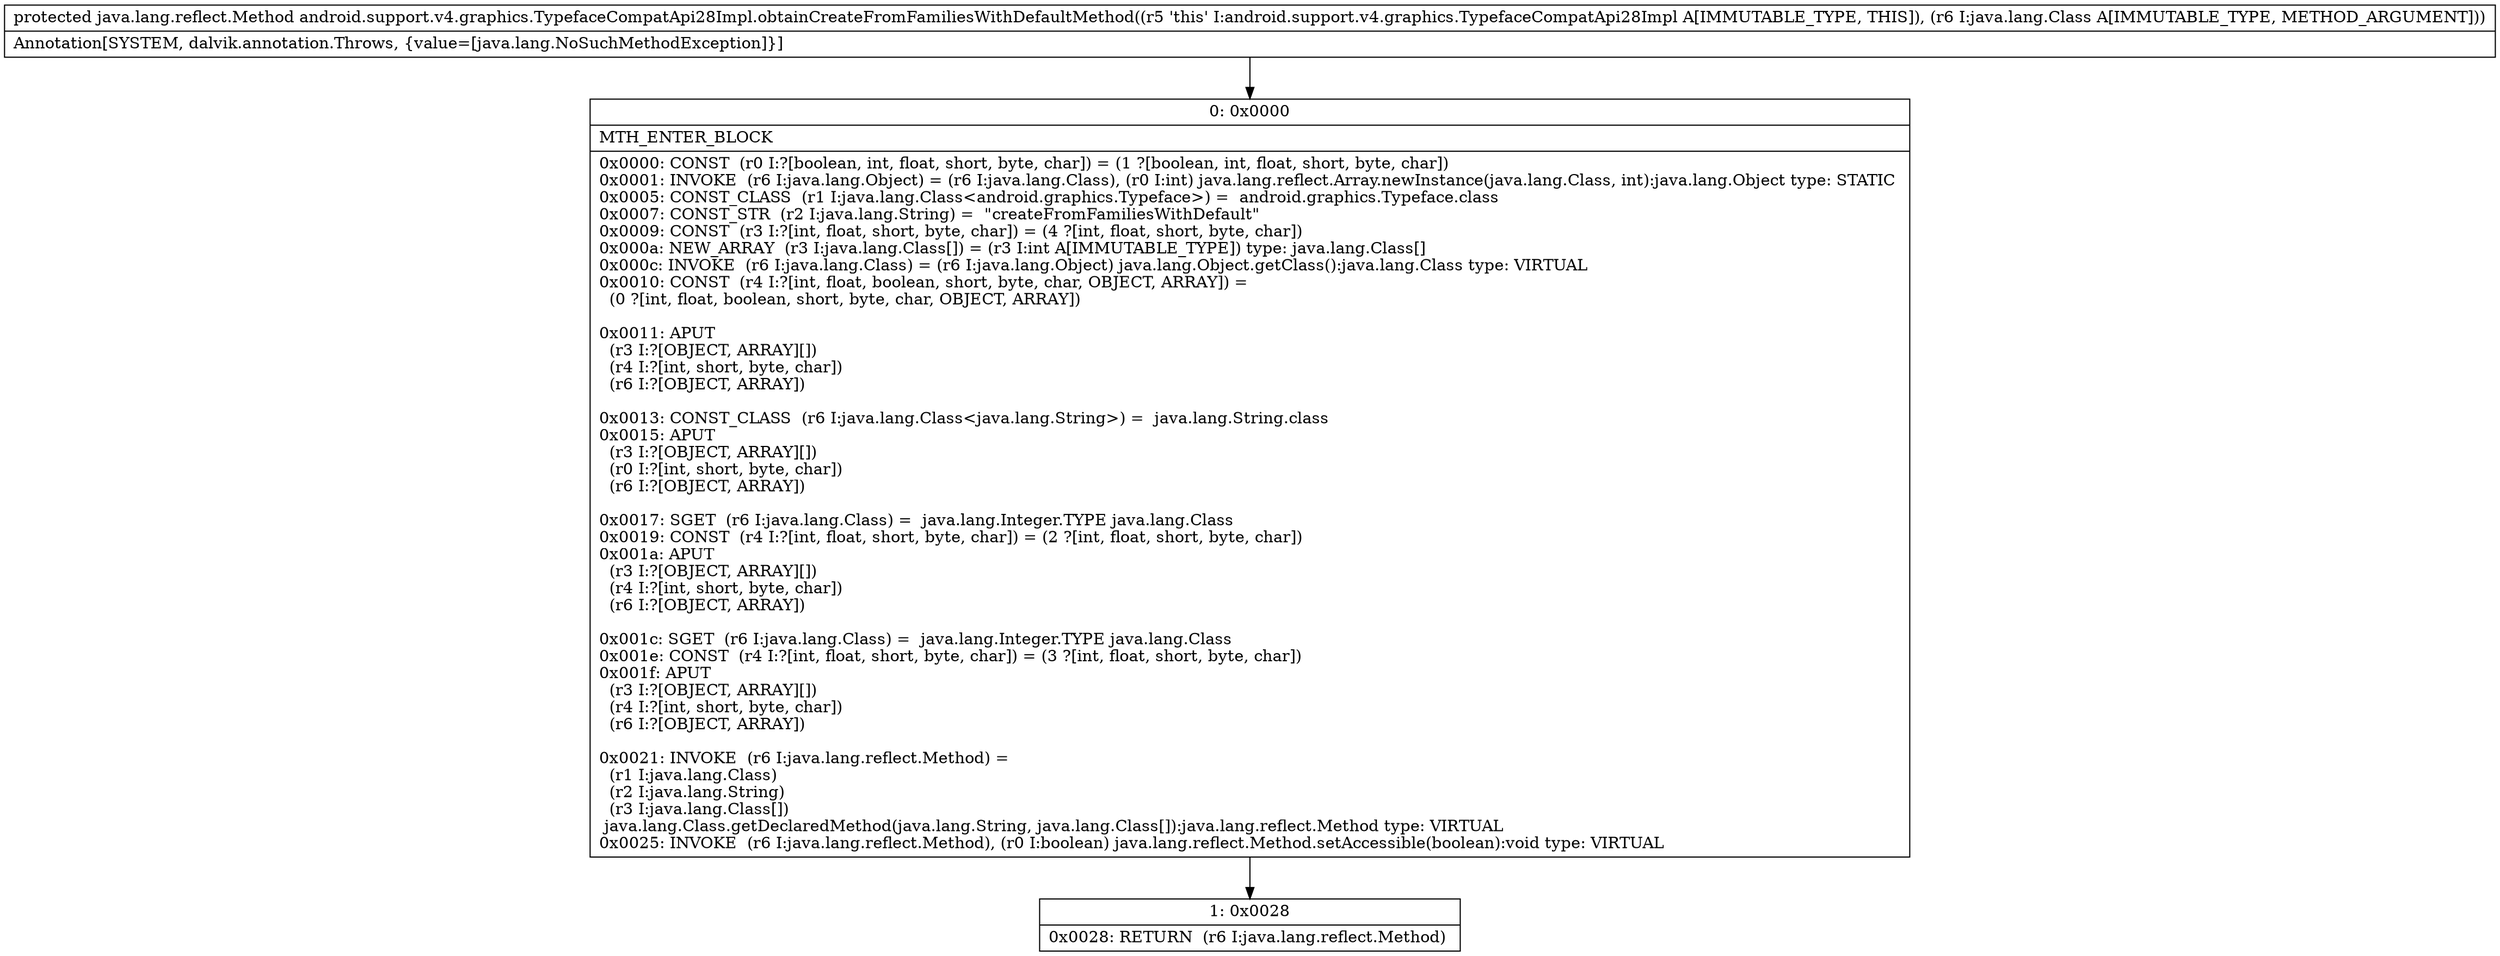 digraph "CFG forandroid.support.v4.graphics.TypefaceCompatApi28Impl.obtainCreateFromFamiliesWithDefaultMethod(Ljava\/lang\/Class;)Ljava\/lang\/reflect\/Method;" {
Node_0 [shape=record,label="{0\:\ 0x0000|MTH_ENTER_BLOCK\l|0x0000: CONST  (r0 I:?[boolean, int, float, short, byte, char]) = (1 ?[boolean, int, float, short, byte, char]) \l0x0001: INVOKE  (r6 I:java.lang.Object) = (r6 I:java.lang.Class), (r0 I:int) java.lang.reflect.Array.newInstance(java.lang.Class, int):java.lang.Object type: STATIC \l0x0005: CONST_CLASS  (r1 I:java.lang.Class\<android.graphics.Typeface\>) =  android.graphics.Typeface.class \l0x0007: CONST_STR  (r2 I:java.lang.String) =  \"createFromFamiliesWithDefault\" \l0x0009: CONST  (r3 I:?[int, float, short, byte, char]) = (4 ?[int, float, short, byte, char]) \l0x000a: NEW_ARRAY  (r3 I:java.lang.Class[]) = (r3 I:int A[IMMUTABLE_TYPE]) type: java.lang.Class[] \l0x000c: INVOKE  (r6 I:java.lang.Class) = (r6 I:java.lang.Object) java.lang.Object.getClass():java.lang.Class type: VIRTUAL \l0x0010: CONST  (r4 I:?[int, float, boolean, short, byte, char, OBJECT, ARRAY]) = \l  (0 ?[int, float, boolean, short, byte, char, OBJECT, ARRAY])\l \l0x0011: APUT  \l  (r3 I:?[OBJECT, ARRAY][])\l  (r4 I:?[int, short, byte, char])\l  (r6 I:?[OBJECT, ARRAY])\l \l0x0013: CONST_CLASS  (r6 I:java.lang.Class\<java.lang.String\>) =  java.lang.String.class \l0x0015: APUT  \l  (r3 I:?[OBJECT, ARRAY][])\l  (r0 I:?[int, short, byte, char])\l  (r6 I:?[OBJECT, ARRAY])\l \l0x0017: SGET  (r6 I:java.lang.Class) =  java.lang.Integer.TYPE java.lang.Class \l0x0019: CONST  (r4 I:?[int, float, short, byte, char]) = (2 ?[int, float, short, byte, char]) \l0x001a: APUT  \l  (r3 I:?[OBJECT, ARRAY][])\l  (r4 I:?[int, short, byte, char])\l  (r6 I:?[OBJECT, ARRAY])\l \l0x001c: SGET  (r6 I:java.lang.Class) =  java.lang.Integer.TYPE java.lang.Class \l0x001e: CONST  (r4 I:?[int, float, short, byte, char]) = (3 ?[int, float, short, byte, char]) \l0x001f: APUT  \l  (r3 I:?[OBJECT, ARRAY][])\l  (r4 I:?[int, short, byte, char])\l  (r6 I:?[OBJECT, ARRAY])\l \l0x0021: INVOKE  (r6 I:java.lang.reflect.Method) = \l  (r1 I:java.lang.Class)\l  (r2 I:java.lang.String)\l  (r3 I:java.lang.Class[])\l java.lang.Class.getDeclaredMethod(java.lang.String, java.lang.Class[]):java.lang.reflect.Method type: VIRTUAL \l0x0025: INVOKE  (r6 I:java.lang.reflect.Method), (r0 I:boolean) java.lang.reflect.Method.setAccessible(boolean):void type: VIRTUAL \l}"];
Node_1 [shape=record,label="{1\:\ 0x0028|0x0028: RETURN  (r6 I:java.lang.reflect.Method) \l}"];
MethodNode[shape=record,label="{protected java.lang.reflect.Method android.support.v4.graphics.TypefaceCompatApi28Impl.obtainCreateFromFamiliesWithDefaultMethod((r5 'this' I:android.support.v4.graphics.TypefaceCompatApi28Impl A[IMMUTABLE_TYPE, THIS]), (r6 I:java.lang.Class A[IMMUTABLE_TYPE, METHOD_ARGUMENT]))  | Annotation[SYSTEM, dalvik.annotation.Throws, \{value=[java.lang.NoSuchMethodException]\}]\l}"];
MethodNode -> Node_0;
Node_0 -> Node_1;
}

